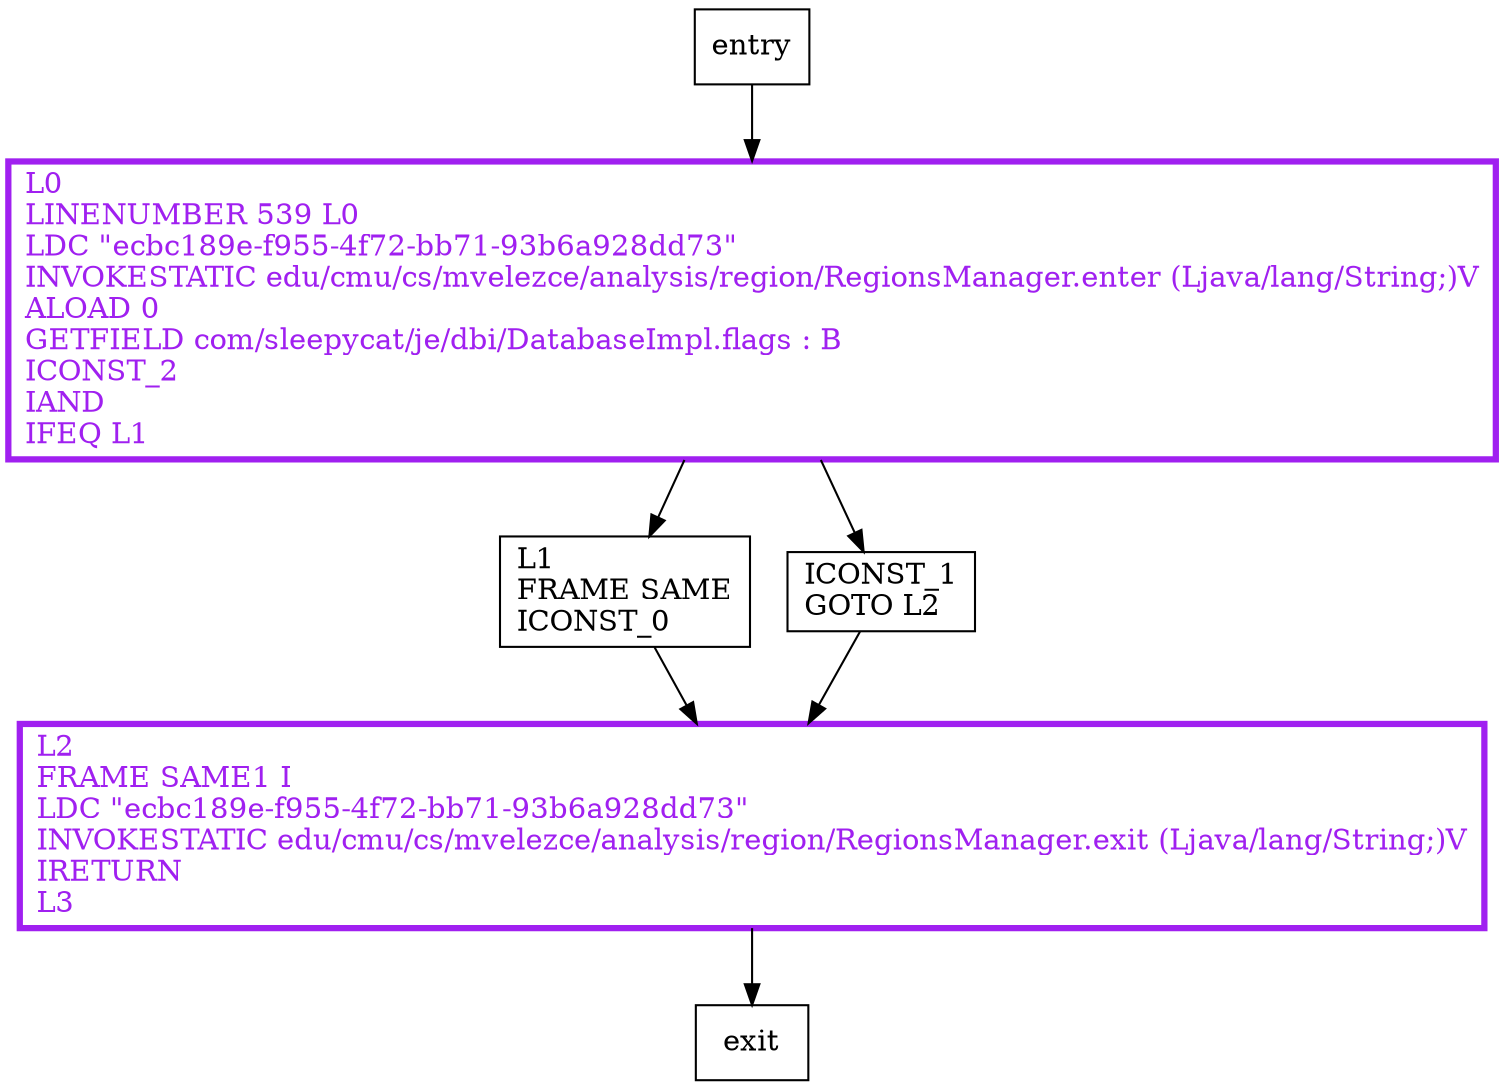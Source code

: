 digraph isTemporary {
node [shape=record];
1446376975 [label="L0\lLINENUMBER 539 L0\lLDC \"ecbc189e-f955-4f72-bb71-93b6a928dd73\"\lINVOKESTATIC edu/cmu/cs/mvelezce/analysis/region/RegionsManager.enter (Ljava/lang/String;)V\lALOAD 0\lGETFIELD com/sleepycat/je/dbi/DatabaseImpl.flags : B\lICONST_2\lIAND\lIFEQ L1\l"];
724020987 [label="L1\lFRAME SAME\lICONST_0\l"];
854342868 [label="L2\lFRAME SAME1 I\lLDC \"ecbc189e-f955-4f72-bb71-93b6a928dd73\"\lINVOKESTATIC edu/cmu/cs/mvelezce/analysis/region/RegionsManager.exit (Ljava/lang/String;)V\lIRETURN\lL3\l"];
1496593140 [label="ICONST_1\lGOTO L2\l"];
entry;
exit;
1446376975 -> 724020987;
1446376975 -> 1496593140;
entry -> 1446376975;
724020987 -> 854342868;
854342868 -> exit;
1496593140 -> 854342868;
1446376975[fontcolor="purple", penwidth=3, color="purple"];
854342868[fontcolor="purple", penwidth=3, color="purple"];
}

